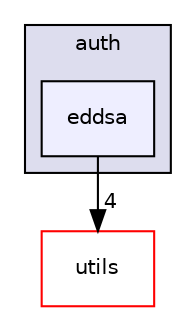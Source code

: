 digraph "auth/eddsa" {
  compound=true
  node [ fontsize="10", fontname="Helvetica"];
  edge [ labelfontsize="10", labelfontname="Helvetica"];
  subgraph clusterdir_00ae9869f82e985780277dc684d7236c {
    graph [ bgcolor="#ddddee", pencolor="black", label="auth" fontname="Helvetica", fontsize="10", URL="dir_00ae9869f82e985780277dc684d7236c.html"]
  dir_41d095b2afd88fda019ea4d1b9fd4845 [shape=box, label="eddsa", style="filled", fillcolor="#eeeeff", pencolor="black", URL="dir_41d095b2afd88fda019ea4d1b9fd4845.html"];
  }
  dir_cbdb8362360e11eafe2fa3bc74cf0ffd [shape=box label="utils" fillcolor="white" style="filled" color="red" URL="dir_cbdb8362360e11eafe2fa3bc74cf0ffd.html"];
  dir_41d095b2afd88fda019ea4d1b9fd4845->dir_cbdb8362360e11eafe2fa3bc74cf0ffd [headlabel="4", labeldistance=1.5 headhref="dir_000001_000008.html"];
}

